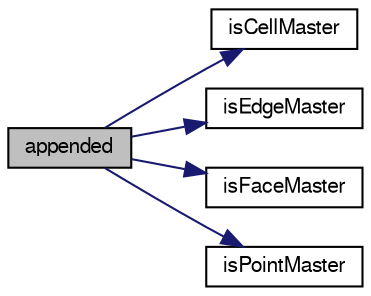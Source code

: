 digraph "appended"
{
  bgcolor="transparent";
  edge [fontname="FreeSans",fontsize="10",labelfontname="FreeSans",labelfontsize="10"];
  node [fontname="FreeSans",fontsize="10",shape=record];
  rankdir="LR";
  Node22 [label="appended",height=0.2,width=0.4,color="black", fillcolor="grey75", style="filled", fontcolor="black"];
  Node22 -> Node23 [color="midnightblue",fontsize="10",style="solid",fontname="FreeSans"];
  Node23 [label="isCellMaster",height=0.2,width=0.4,color="black",URL="$a21614.html#af76b2e9d53153c301d3af1ee88e6576e",tooltip="Is the cell mastered by another cell. "];
  Node22 -> Node24 [color="midnightblue",fontsize="10",style="solid",fontname="FreeSans"];
  Node24 [label="isEdgeMaster",height=0.2,width=0.4,color="black",URL="$a21614.html#a5c13a6317bab9ae59c660e03c596aa6b",tooltip="Is the cell mastered by an edge. "];
  Node22 -> Node25 [color="midnightblue",fontsize="10",style="solid",fontname="FreeSans"];
  Node25 [label="isFaceMaster",height=0.2,width=0.4,color="black",URL="$a21614.html#ad980ab191b09a6f2ab16b2c9c4050cfc",tooltip="Is the cell mastered by another face. "];
  Node22 -> Node26 [color="midnightblue",fontsize="10",style="solid",fontname="FreeSans"];
  Node26 [label="isPointMaster",height=0.2,width=0.4,color="black",URL="$a21614.html#ae36cbf4a4304cccefb10f603264d3646",tooltip="Is the cell mastered by a point. "];
}
